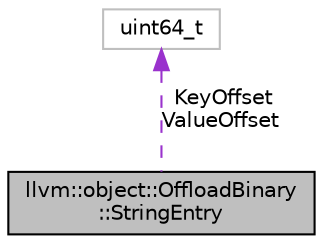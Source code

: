 digraph "llvm::object::OffloadBinary::StringEntry"
{
 // LATEX_PDF_SIZE
  bgcolor="transparent";
  edge [fontname="Helvetica",fontsize="10",labelfontname="Helvetica",labelfontsize="10"];
  node [fontname="Helvetica",fontsize="10",shape=record];
  Node1 [label="llvm::object::OffloadBinary\l::StringEntry",height=0.2,width=0.4,color="black", fillcolor="grey75", style="filled", fontcolor="black",tooltip=" "];
  Node2 -> Node1 [dir="back",color="darkorchid3",fontsize="10",style="dashed",label=" KeyOffset\nValueOffset" ,fontname="Helvetica"];
  Node2 [label="uint64_t",height=0.2,width=0.4,color="grey75",tooltip=" "];
}
